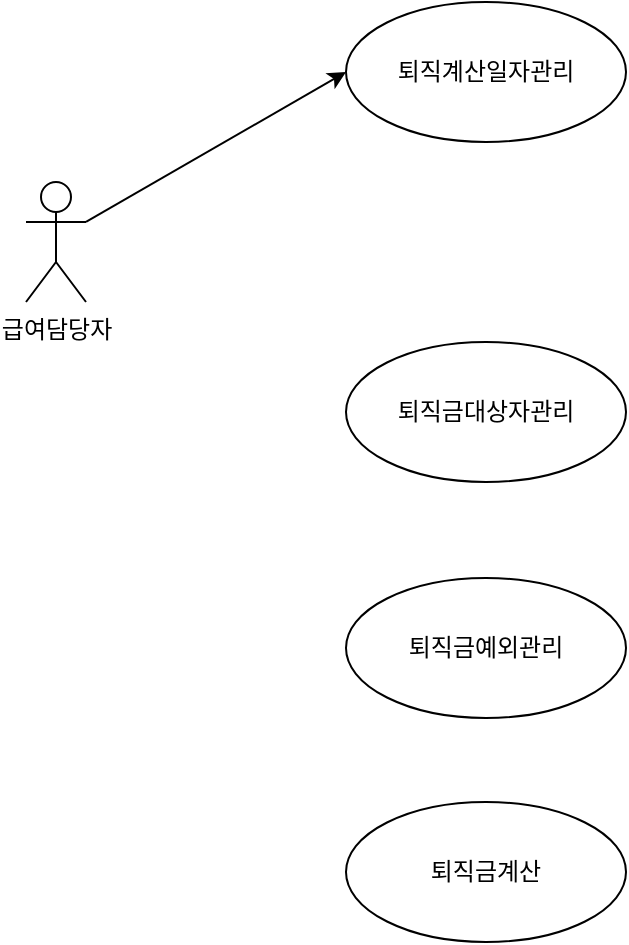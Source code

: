 <mxfile version="12.1.9" type="github" pages="2">
  <diagram id="_-sk26YqaKOYR-OF60id" name="usecase">
    <mxGraphModel dx="1408" dy="788" grid="1" gridSize="10" guides="1" tooltips="1" connect="1" arrows="1" fold="1" page="1" pageScale="1" pageWidth="1169" pageHeight="827" math="0" shadow="0">
      <root>
        <mxCell id="0"/>
        <mxCell id="1" parent="0"/>
        <mxCell id="oKu57a_ZCJsTUk2fbktf-1" style="rounded=0;orthogonalLoop=1;jettySize=auto;html=1;exitX=1;exitY=0.333;exitDx=0;exitDy=0;exitPerimeter=0;entryX=0;entryY=0.5;entryDx=0;entryDy=0;" parent="1" source="vEPkodwYQKIJYMEDWaN3-1" target="vEPkodwYQKIJYMEDWaN3-2" edge="1">
          <mxGeometry relative="1" as="geometry"/>
        </mxCell>
        <mxCell id="vEPkodwYQKIJYMEDWaN3-1" value="급여담당자" style="shape=umlActor;verticalLabelPosition=bottom;labelBackgroundColor=#ffffff;verticalAlign=top;html=1;" parent="1" vertex="1">
          <mxGeometry x="120" y="180" width="30" height="60" as="geometry"/>
        </mxCell>
        <mxCell id="vEPkodwYQKIJYMEDWaN3-2" value="퇴직계산일자관리" style="ellipse;whiteSpace=wrap;html=1;" parent="1" vertex="1">
          <mxGeometry x="280" y="90" width="140" height="70" as="geometry"/>
        </mxCell>
        <mxCell id="rnG1nMh0u6l7AMHy-INz-1" value="퇴직금대상자관리" style="ellipse;whiteSpace=wrap;html=1;" vertex="1" parent="1">
          <mxGeometry x="280" y="260" width="140" height="70" as="geometry"/>
        </mxCell>
        <mxCell id="rnG1nMh0u6l7AMHy-INz-2" value="퇴직금예외관리" style="ellipse;whiteSpace=wrap;html=1;" vertex="1" parent="1">
          <mxGeometry x="280" y="378" width="140" height="70" as="geometry"/>
        </mxCell>
        <mxCell id="rnG1nMh0u6l7AMHy-INz-4" value="퇴직금계산" style="ellipse;whiteSpace=wrap;html=1;" vertex="1" parent="1">
          <mxGeometry x="280" y="490" width="140" height="70" as="geometry"/>
        </mxCell>
      </root>
    </mxGraphModel>
  </diagram>
  <diagram id="Ckp4Epf_m7ZW-faub5d_" name="spDiagram">
    <mxGraphModel dx="1408" dy="758" grid="1" gridSize="10" guides="1" tooltips="1" connect="1" arrows="1" fold="1" page="1" pageScale="1" pageWidth="1169" pageHeight="827" math="0" shadow="0">
      <root>
        <mxCell id="QftaDwXUWG1Gxdm5Yzbb-0"/>
        <mxCell id="QftaDwXUWG1Gxdm5Yzbb-1" parent="QftaDwXUWG1Gxdm5Yzbb-0"/>
      </root>
    </mxGraphModel>
  </diagram>
</mxfile>
